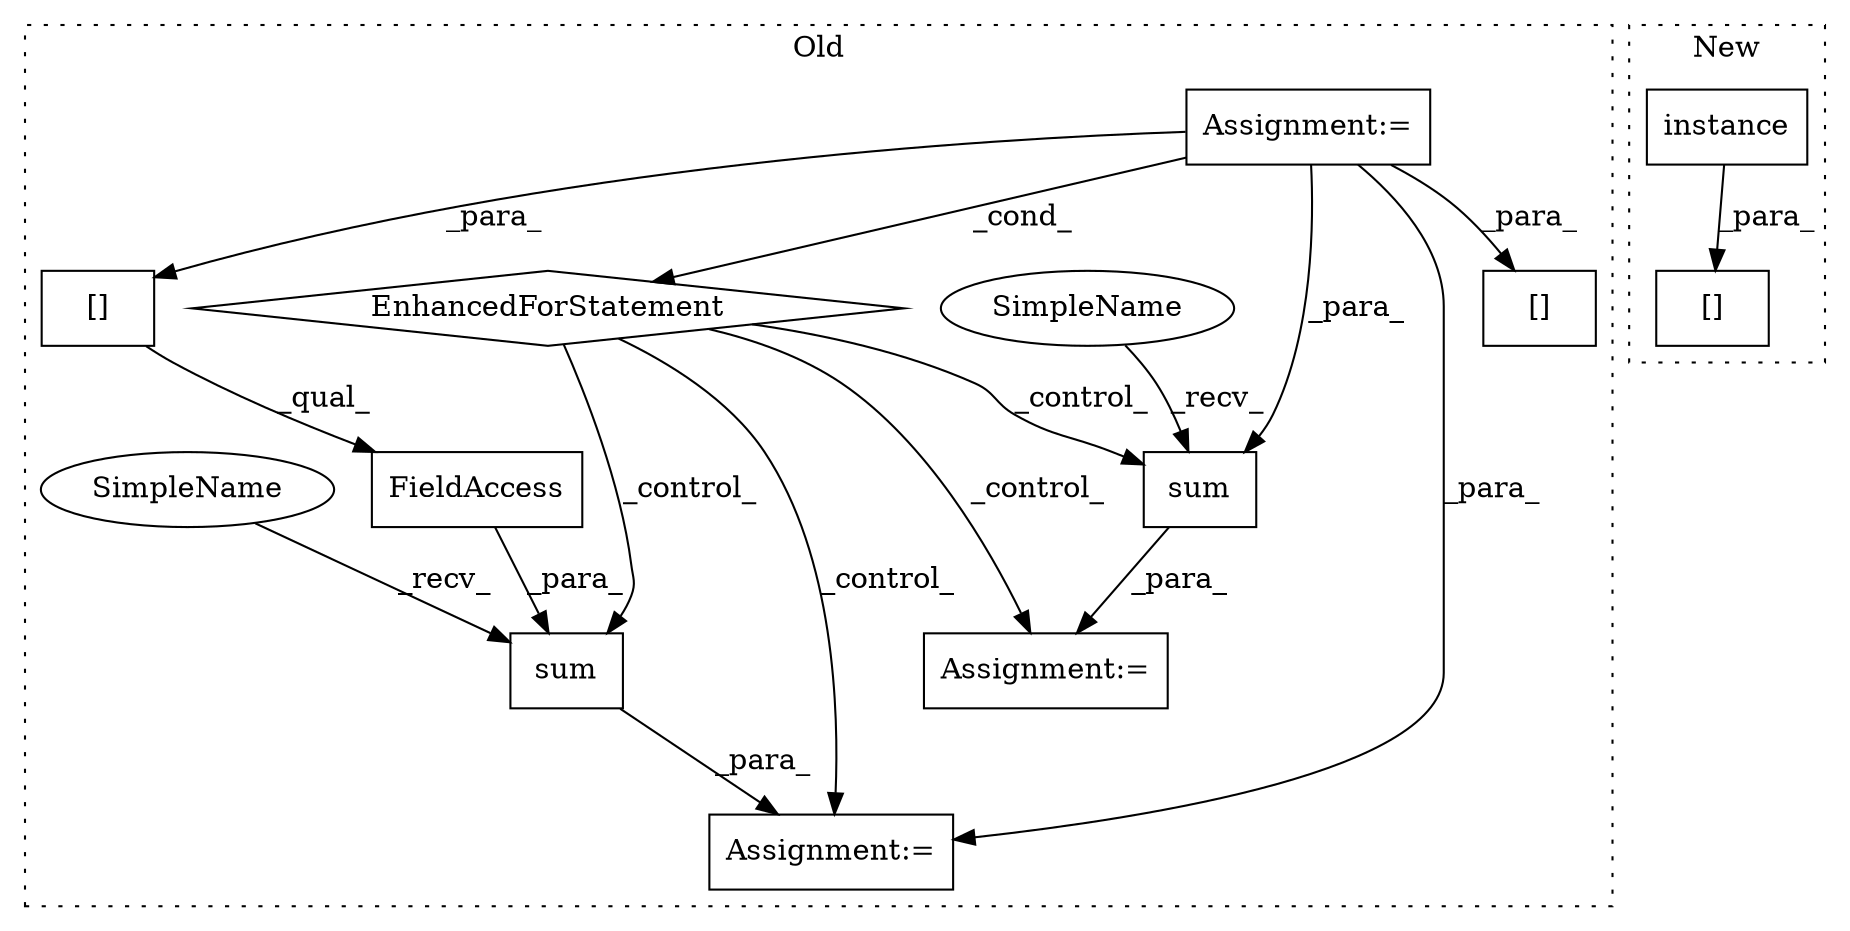 digraph G {
subgraph cluster0 {
1 [label="sum" a="32" s="1684,1721" l="4,1" shape="box"];
3 [label="EnhancedForStatement" a="70" s="1557,1641" l="53,2" shape="diamond"];
5 [label="sum" a="32" s="1766,1814" l="4,1" shape="box"];
6 [label="FieldAccess" a="22" s="1688" l="33" shape="box"];
7 [label="[]" a="2" s="1688,1713" l="16,1" shape="box"];
8 [label="Assignment:=" a="7" s="1759" l="1" shape="box"];
9 [label="Assignment:=" a="7" s="1677" l="1" shape="box"];
10 [label="Assignment:=" a="7" s="1557,1641" l="53,2" shape="box"];
11 [label="[]" a="2" s="1770,1806" l="27,1" shape="box"];
12 [label="SimpleName" a="42" s="1678" l="5" shape="ellipse"];
13 [label="SimpleName" a="42" s="1760" l="5" shape="ellipse"];
label = "Old";
style="dotted";
}
subgraph cluster1 {
2 [label="instance" a="32" s="1879" l="10" shape="box"];
4 [label="[]" a="2" s="1959,2005" l="32,1" shape="box"];
label = "New";
style="dotted";
}
1 -> 9 [label="_para_"];
2 -> 4 [label="_para_"];
3 -> 5 [label="_control_"];
3 -> 8 [label="_control_"];
3 -> 1 [label="_control_"];
3 -> 9 [label="_control_"];
5 -> 8 [label="_para_"];
6 -> 1 [label="_para_"];
7 -> 6 [label="_qual_"];
10 -> 3 [label="_cond_"];
10 -> 7 [label="_para_"];
10 -> 5 [label="_para_"];
10 -> 11 [label="_para_"];
10 -> 9 [label="_para_"];
12 -> 1 [label="_recv_"];
13 -> 5 [label="_recv_"];
}
